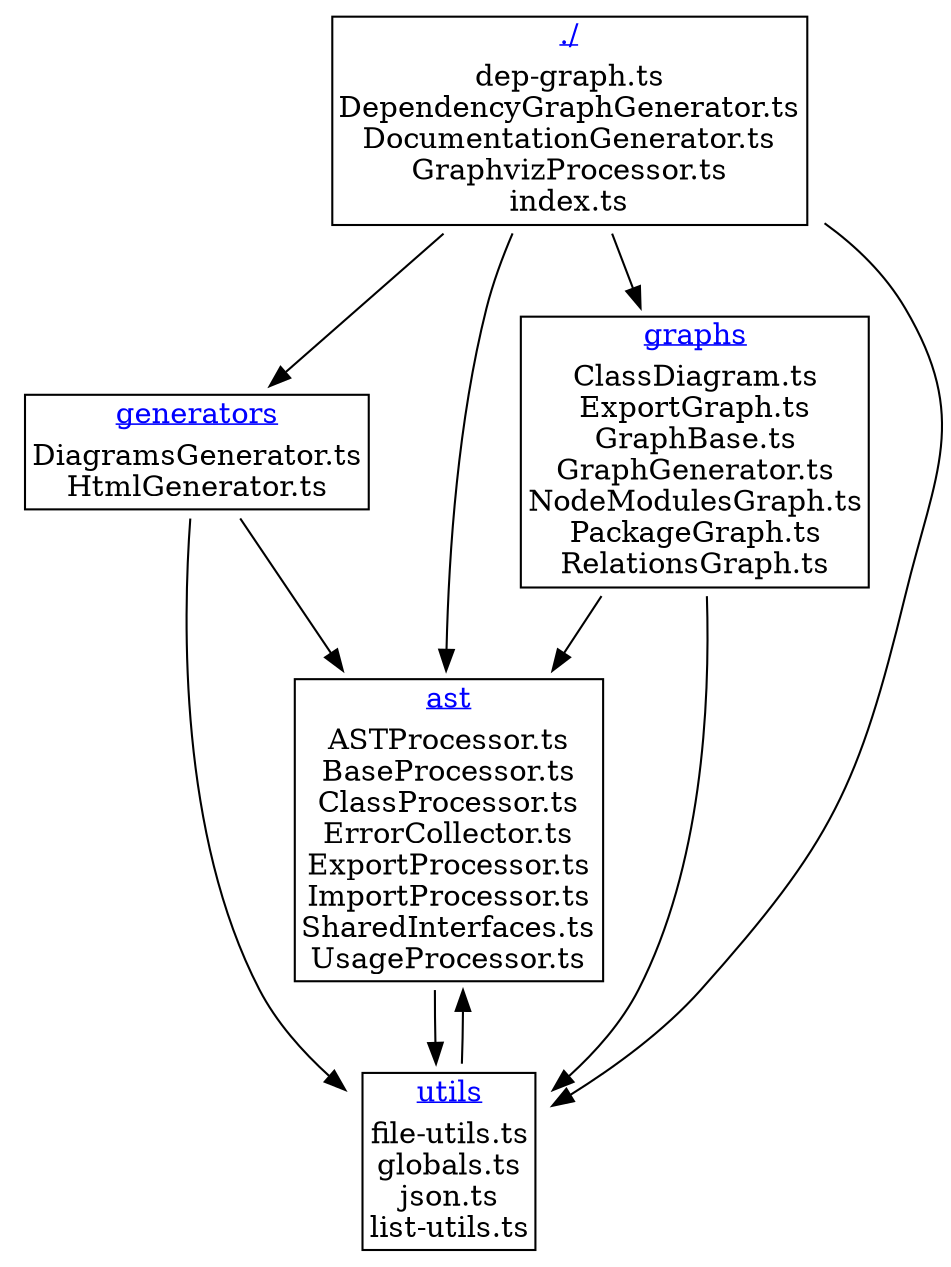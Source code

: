 digraph {label="";
labelloc="t";
"" [shape=none, label=<<TABLE cellspacing="0" cellborder="0" align="left">
<TR><TD ALIGN="center" HREF="diagrams.html#base" TARGET="_top"><U><font color="blue">./</font></U></TD></TR>
<TR><TD ALIGN="left">
dep-graph.ts<BR/>
DependencyGraphGenerator.ts<BR/>
DocumentationGenerator.ts<BR/>
GraphvizProcessor.ts<BR/>
index.ts<BR/>
</TD></TR>
</TABLE>>];
"ast" [shape=none, label=<<TABLE cellspacing="0" cellborder="0" align="left">
<TR><TD ALIGN="center" HREF="diagrams.html#ast" TARGET="_top"><U><font color="blue">ast</font></U></TD></TR>
<TR><TD ALIGN="left">
ASTProcessor.ts<BR/>
BaseProcessor.ts<BR/>
ClassProcessor.ts<BR/>
ErrorCollector.ts<BR/>
ExportProcessor.ts<BR/>
ImportProcessor.ts<BR/>
SharedInterfaces.ts<BR/>
UsageProcessor.ts<BR/>
</TD></TR>
</TABLE>>];
"generators" [shape=none, label=<<TABLE cellspacing="0" cellborder="0" align="left">
<TR><TD ALIGN="center" HREF="diagrams.html#generators" TARGET="_top"><U><font color="blue">generators</font></U></TD></TR>
<TR><TD ALIGN="left">
DiagramsGenerator.ts<BR/>
HtmlGenerator.ts<BR/>
</TD></TR>
</TABLE>>];
"graphs" [shape=none, label=<<TABLE cellspacing="0" cellborder="0" align="left">
<TR><TD ALIGN="center" HREF="diagrams.html#graphs" TARGET="_top"><U><font color="blue">graphs</font></U></TD></TR>
<TR><TD ALIGN="left">
ClassDiagram.ts<BR/>
ExportGraph.ts<BR/>
GraphBase.ts<BR/>
GraphGenerator.ts<BR/>
NodeModulesGraph.ts<BR/>
PackageGraph.ts<BR/>
RelationsGraph.ts<BR/>
</TD></TR>
</TABLE>>];
"utils" [shape=none, label=<<TABLE cellspacing="0" cellborder="0" align="left">
<TR><TD ALIGN="center" HREF="diagrams.html#utils" TARGET="_top"><U><font color="blue">utils</font></U></TD></TR>
<TR><TD ALIGN="left">
file-utils.ts<BR/>
globals.ts<BR/>
json.ts<BR/>
list-utils.ts<BR/>
</TD></TR>
</TABLE>>];
""->"generators";
""->"utils";
""->"graphs";
""->"ast";
"ast"->"utils";
"generators"->"utils";
"generators"->"ast";
"graphs"->"ast";
"graphs"->"utils";
"utils"->"ast";
}
